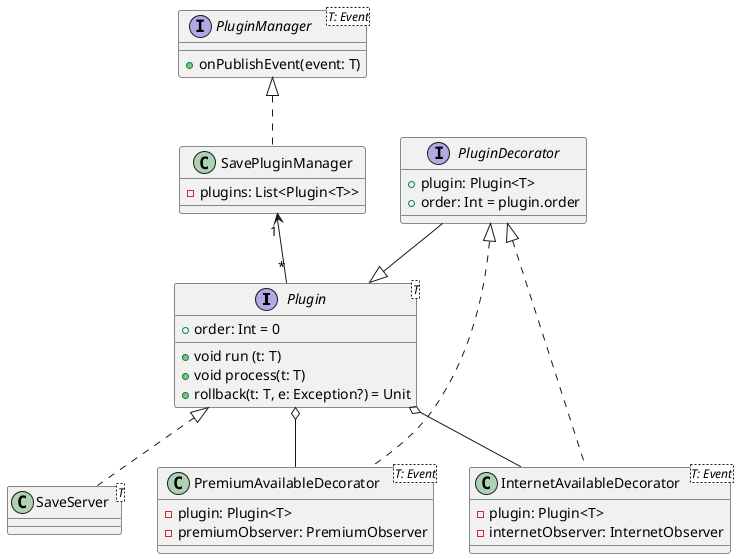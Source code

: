 @startuml
'https://plantuml.com/class-diagram

interface Plugin<T> {
    +{field} order: Int = 0
    +{method} void run (t: T)
    +{method} void process(t: T)
    +{method} rollback(t: T, e: Exception?) = Unit
}

class SaveServer<T>
Plugin <|.. SaveServer

interface PluginDecorator {
    +{field} plugin: Plugin<T>
    +{field} order: Int = plugin.order
}
PluginDecorator --|> Plugin

class InternetAvailableDecorator<T: Event> {
    -{field} plugin: Plugin<T>
    -{field} internetObserver: InternetObserver
}
PluginDecorator <|.. InternetAvailableDecorator
Plugin o-- InternetAvailableDecorator

class PremiumAvailableDecorator<T: Event> {
    -{field} plugin: Plugin<T>
    -{field} premiumObserver: PremiumObserver
}
PluginDecorator <|.. PremiumAvailableDecorator
Plugin o-- PremiumAvailableDecorator

interface PluginManager<T: Event> {
    +{method} onPublishEvent(event: T)
}

class SavePluginManager {
    -{field} plugins: List<Plugin<T>>
}
PluginManager <|.. SavePluginManager
SavePluginManager "1" <-- "*" Plugin

@enduml